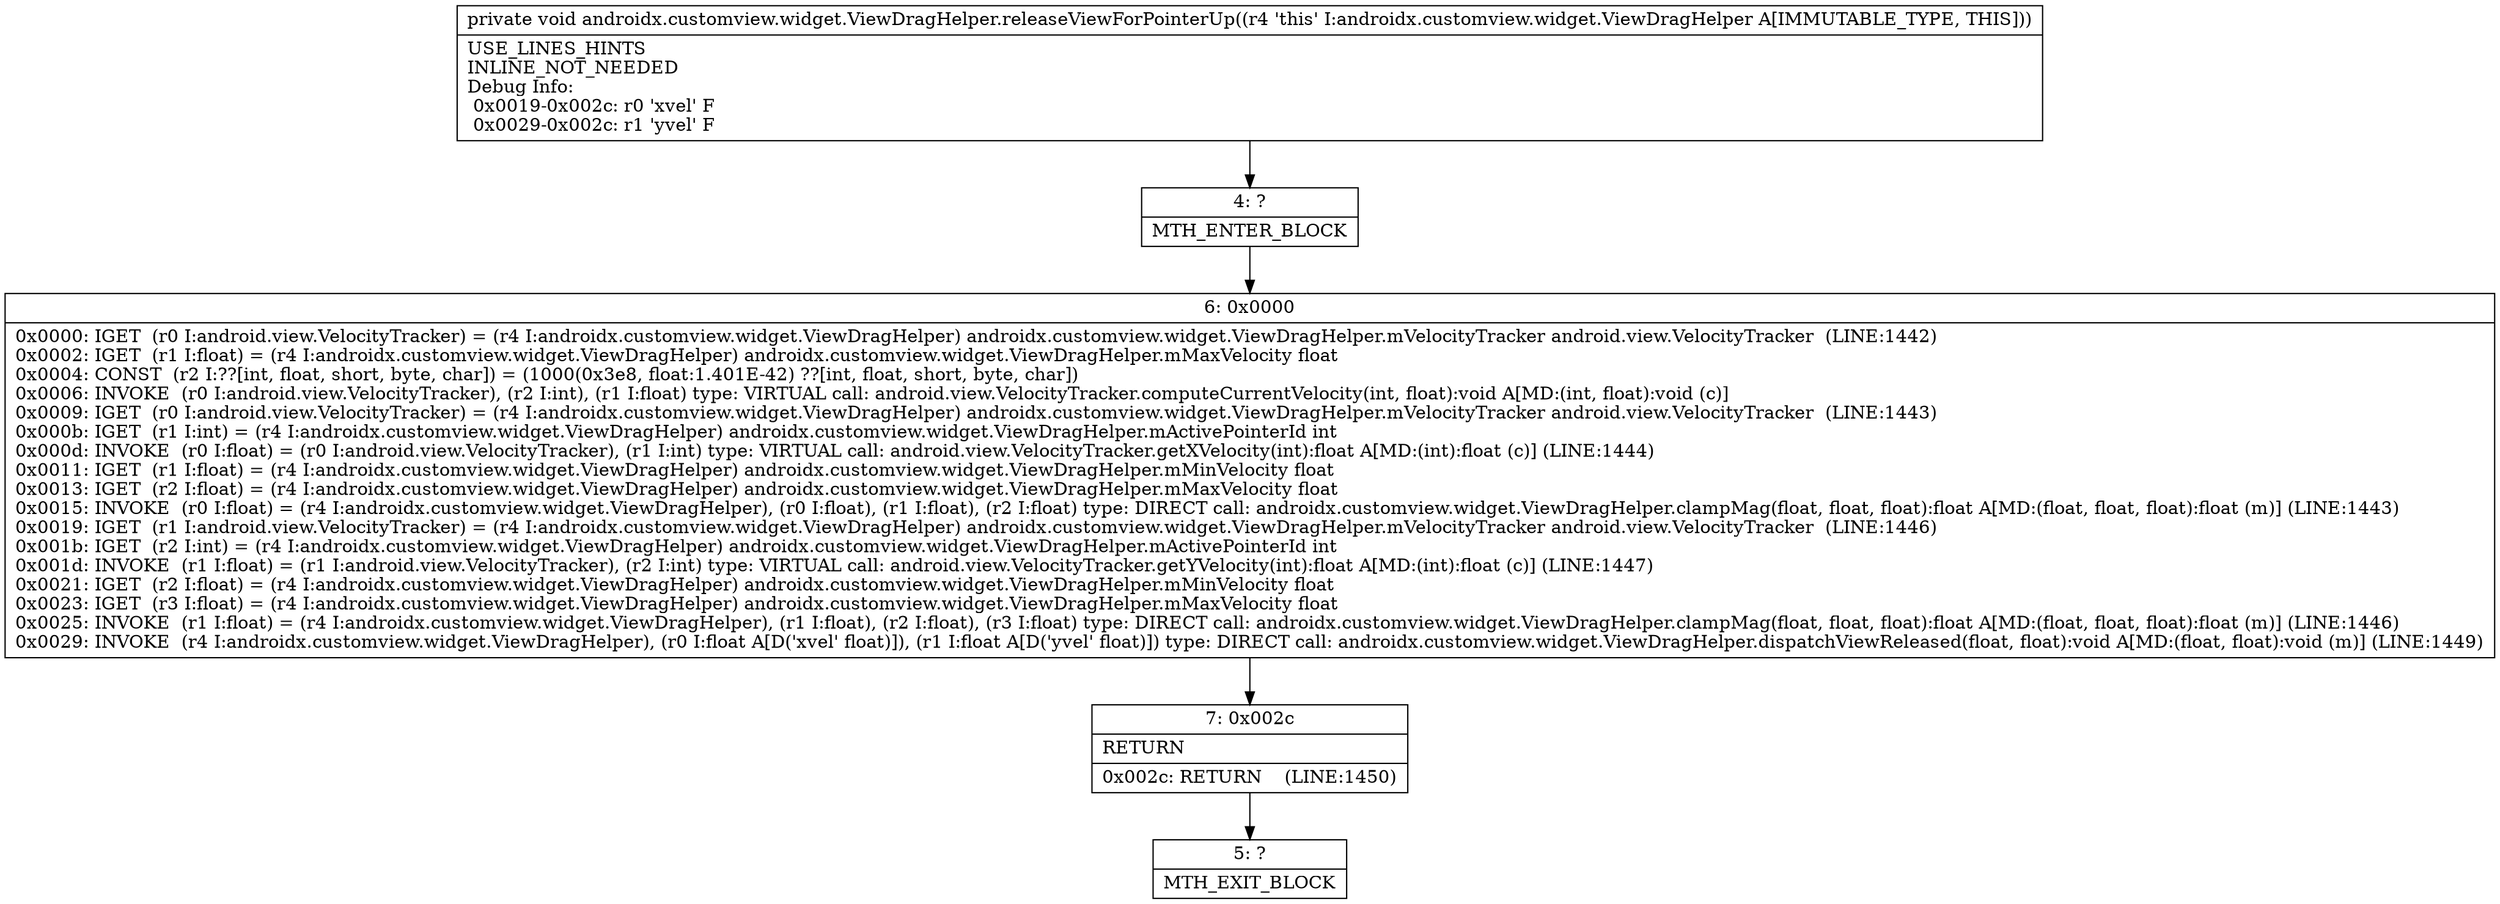 digraph "CFG forandroidx.customview.widget.ViewDragHelper.releaseViewForPointerUp()V" {
Node_4 [shape=record,label="{4\:\ ?|MTH_ENTER_BLOCK\l}"];
Node_6 [shape=record,label="{6\:\ 0x0000|0x0000: IGET  (r0 I:android.view.VelocityTracker) = (r4 I:androidx.customview.widget.ViewDragHelper) androidx.customview.widget.ViewDragHelper.mVelocityTracker android.view.VelocityTracker  (LINE:1442)\l0x0002: IGET  (r1 I:float) = (r4 I:androidx.customview.widget.ViewDragHelper) androidx.customview.widget.ViewDragHelper.mMaxVelocity float \l0x0004: CONST  (r2 I:??[int, float, short, byte, char]) = (1000(0x3e8, float:1.401E\-42) ??[int, float, short, byte, char]) \l0x0006: INVOKE  (r0 I:android.view.VelocityTracker), (r2 I:int), (r1 I:float) type: VIRTUAL call: android.view.VelocityTracker.computeCurrentVelocity(int, float):void A[MD:(int, float):void (c)]\l0x0009: IGET  (r0 I:android.view.VelocityTracker) = (r4 I:androidx.customview.widget.ViewDragHelper) androidx.customview.widget.ViewDragHelper.mVelocityTracker android.view.VelocityTracker  (LINE:1443)\l0x000b: IGET  (r1 I:int) = (r4 I:androidx.customview.widget.ViewDragHelper) androidx.customview.widget.ViewDragHelper.mActivePointerId int \l0x000d: INVOKE  (r0 I:float) = (r0 I:android.view.VelocityTracker), (r1 I:int) type: VIRTUAL call: android.view.VelocityTracker.getXVelocity(int):float A[MD:(int):float (c)] (LINE:1444)\l0x0011: IGET  (r1 I:float) = (r4 I:androidx.customview.widget.ViewDragHelper) androidx.customview.widget.ViewDragHelper.mMinVelocity float \l0x0013: IGET  (r2 I:float) = (r4 I:androidx.customview.widget.ViewDragHelper) androidx.customview.widget.ViewDragHelper.mMaxVelocity float \l0x0015: INVOKE  (r0 I:float) = (r4 I:androidx.customview.widget.ViewDragHelper), (r0 I:float), (r1 I:float), (r2 I:float) type: DIRECT call: androidx.customview.widget.ViewDragHelper.clampMag(float, float, float):float A[MD:(float, float, float):float (m)] (LINE:1443)\l0x0019: IGET  (r1 I:android.view.VelocityTracker) = (r4 I:androidx.customview.widget.ViewDragHelper) androidx.customview.widget.ViewDragHelper.mVelocityTracker android.view.VelocityTracker  (LINE:1446)\l0x001b: IGET  (r2 I:int) = (r4 I:androidx.customview.widget.ViewDragHelper) androidx.customview.widget.ViewDragHelper.mActivePointerId int \l0x001d: INVOKE  (r1 I:float) = (r1 I:android.view.VelocityTracker), (r2 I:int) type: VIRTUAL call: android.view.VelocityTracker.getYVelocity(int):float A[MD:(int):float (c)] (LINE:1447)\l0x0021: IGET  (r2 I:float) = (r4 I:androidx.customview.widget.ViewDragHelper) androidx.customview.widget.ViewDragHelper.mMinVelocity float \l0x0023: IGET  (r3 I:float) = (r4 I:androidx.customview.widget.ViewDragHelper) androidx.customview.widget.ViewDragHelper.mMaxVelocity float \l0x0025: INVOKE  (r1 I:float) = (r4 I:androidx.customview.widget.ViewDragHelper), (r1 I:float), (r2 I:float), (r3 I:float) type: DIRECT call: androidx.customview.widget.ViewDragHelper.clampMag(float, float, float):float A[MD:(float, float, float):float (m)] (LINE:1446)\l0x0029: INVOKE  (r4 I:androidx.customview.widget.ViewDragHelper), (r0 I:float A[D('xvel' float)]), (r1 I:float A[D('yvel' float)]) type: DIRECT call: androidx.customview.widget.ViewDragHelper.dispatchViewReleased(float, float):void A[MD:(float, float):void (m)] (LINE:1449)\l}"];
Node_7 [shape=record,label="{7\:\ 0x002c|RETURN\l|0x002c: RETURN    (LINE:1450)\l}"];
Node_5 [shape=record,label="{5\:\ ?|MTH_EXIT_BLOCK\l}"];
MethodNode[shape=record,label="{private void androidx.customview.widget.ViewDragHelper.releaseViewForPointerUp((r4 'this' I:androidx.customview.widget.ViewDragHelper A[IMMUTABLE_TYPE, THIS]))  | USE_LINES_HINTS\lINLINE_NOT_NEEDED\lDebug Info:\l  0x0019\-0x002c: r0 'xvel' F\l  0x0029\-0x002c: r1 'yvel' F\l}"];
MethodNode -> Node_4;Node_4 -> Node_6;
Node_6 -> Node_7;
Node_7 -> Node_5;
}

